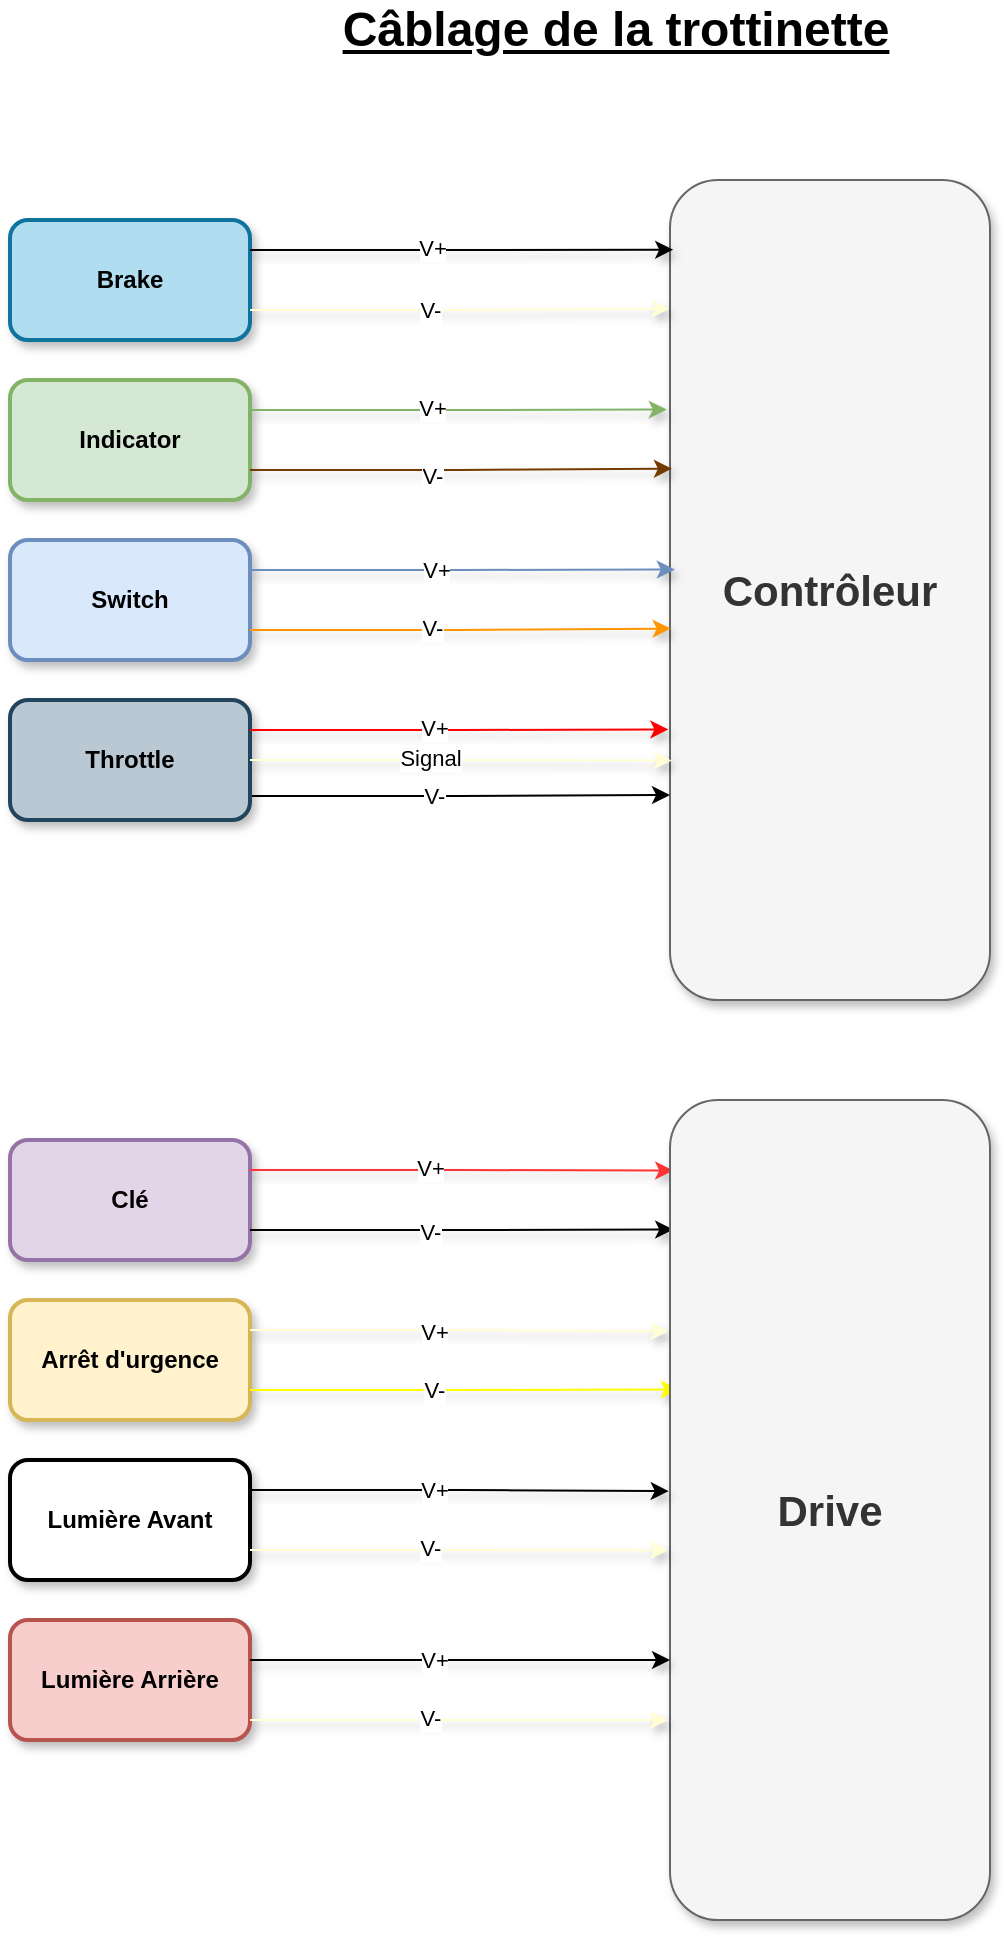 <mxfile version="26.0.16">
  <diagram name="Page-1" id="jmnB9CLL446C0uxaAuo1">
    <mxGraphModel dx="1909" dy="1160" grid="1" gridSize="10" guides="1" tooltips="1" connect="1" arrows="1" fold="1" page="1" pageScale="1" pageWidth="827" pageHeight="1169" math="0" shadow="0">
      <root>
        <mxCell id="0" />
        <mxCell id="1" parent="0" />
        <mxCell id="TxU8frnE93pZdJ28Z_om-1" value="&lt;b&gt;Clé&lt;/b&gt;" style="rounded=1;whiteSpace=wrap;html=1;fillColor=#e1d5e7;strokeColor=#9673a6;strokeWidth=2;glass=0;shadow=1;" vertex="1" parent="1">
          <mxGeometry x="110" y="630" width="120" height="60" as="geometry" />
        </mxCell>
        <mxCell id="TxU8frnE93pZdJ28Z_om-2" value="&lt;b&gt;&lt;font style=&quot;font-size: 21px;&quot;&gt;Contrôleur&lt;/font&gt;&lt;/b&gt;" style="rounded=1;whiteSpace=wrap;html=1;fillColor=#f5f5f5;strokeColor=#666666;fontColor=#333333;shadow=1;" vertex="1" parent="1">
          <mxGeometry x="440" y="150" width="160" height="410" as="geometry" />
        </mxCell>
        <mxCell id="TxU8frnE93pZdJ28Z_om-4" style="edgeStyle=orthogonalEdgeStyle;rounded=0;orthogonalLoop=1;jettySize=auto;html=1;exitX=1;exitY=0.25;exitDx=0;exitDy=0;strokeColor=#FF3333;entryX=0.01;entryY=0.086;entryDx=0;entryDy=0;entryPerimeter=0;shadow=1;" edge="1" parent="1" source="TxU8frnE93pZdJ28Z_om-1" target="TxU8frnE93pZdJ28Z_om-24">
          <mxGeometry relative="1" as="geometry">
            <mxPoint x="440" y="225" as="targetPoint" />
          </mxGeometry>
        </mxCell>
        <mxCell id="TxU8frnE93pZdJ28Z_om-6" value="V+" style="edgeLabel;html=1;align=center;verticalAlign=middle;resizable=0;points=[];" vertex="1" connectable="0" parent="TxU8frnE93pZdJ28Z_om-4">
          <mxGeometry x="-0.045" y="1" relative="1" as="geometry">
            <mxPoint x="-11" as="offset" />
          </mxGeometry>
        </mxCell>
        <mxCell id="TxU8frnE93pZdJ28Z_om-5" style="edgeStyle=orthogonalEdgeStyle;rounded=0;orthogonalLoop=1;jettySize=auto;html=1;exitX=1;exitY=0.75;exitDx=0;exitDy=0;entryX=0.01;entryY=0.158;entryDx=0;entryDy=0;entryPerimeter=0;shadow=1;" edge="1" parent="1" source="TxU8frnE93pZdJ28Z_om-1" target="TxU8frnE93pZdJ28Z_om-24">
          <mxGeometry relative="1" as="geometry" />
        </mxCell>
        <mxCell id="TxU8frnE93pZdJ28Z_om-7" value="V-" style="edgeLabel;html=1;align=center;verticalAlign=middle;resizable=0;points=[];" vertex="1" connectable="0" parent="TxU8frnE93pZdJ28Z_om-5">
          <mxGeometry x="-0.096" y="-1" relative="1" as="geometry">
            <mxPoint x="-6" as="offset" />
          </mxGeometry>
        </mxCell>
        <mxCell id="TxU8frnE93pZdJ28Z_om-8" value="&lt;b&gt;Indicator&lt;/b&gt;" style="rounded=1;whiteSpace=wrap;html=1;strokeWidth=2;glass=0;shadow=1;fillColor=#d5e8d4;strokeColor=#82b366;" vertex="1" parent="1">
          <mxGeometry x="110" y="250" width="120" height="60" as="geometry" />
        </mxCell>
        <mxCell id="TxU8frnE93pZdJ28Z_om-9" style="edgeStyle=orthogonalEdgeStyle;rounded=0;orthogonalLoop=1;jettySize=auto;html=1;exitX=1;exitY=0.25;exitDx=0;exitDy=0;entryX=-0.01;entryY=0.28;entryDx=0;entryDy=0;entryPerimeter=0;fillColor=#d5e8d4;strokeColor=#82b366;shadow=1;" edge="1" parent="1" source="TxU8frnE93pZdJ28Z_om-8" target="TxU8frnE93pZdJ28Z_om-2">
          <mxGeometry relative="1" as="geometry" />
        </mxCell>
        <mxCell id="TxU8frnE93pZdJ28Z_om-11" value="V+" style="edgeLabel;html=1;align=center;verticalAlign=middle;resizable=0;points=[];" vertex="1" connectable="0" parent="TxU8frnE93pZdJ28Z_om-9">
          <mxGeometry x="-0.11" y="1" relative="1" as="geometry">
            <mxPoint x="-2" as="offset" />
          </mxGeometry>
        </mxCell>
        <mxCell id="TxU8frnE93pZdJ28Z_om-10" style="edgeStyle=orthogonalEdgeStyle;rounded=0;orthogonalLoop=1;jettySize=auto;html=1;exitX=1;exitY=0.75;exitDx=0;exitDy=0;entryX=0.006;entryY=0.352;entryDx=0;entryDy=0;entryPerimeter=0;strokeColor=#743B00;shadow=1;" edge="1" parent="1" source="TxU8frnE93pZdJ28Z_om-8" target="TxU8frnE93pZdJ28Z_om-2">
          <mxGeometry relative="1" as="geometry" />
        </mxCell>
        <mxCell id="TxU8frnE93pZdJ28Z_om-12" value="V-" style="edgeLabel;html=1;align=center;verticalAlign=middle;resizable=0;points=[];" vertex="1" connectable="0" parent="TxU8frnE93pZdJ28Z_om-10">
          <mxGeometry x="-0.146" y="-3" relative="1" as="geometry">
            <mxPoint as="offset" />
          </mxGeometry>
        </mxCell>
        <mxCell id="TxU8frnE93pZdJ28Z_om-13" value="&lt;b&gt;Switch&lt;/b&gt;" style="rounded=1;whiteSpace=wrap;html=1;fillColor=#dae8fc;strokeColor=#6c8ebf;strokeWidth=2;glass=0;shadow=1;" vertex="1" parent="1">
          <mxGeometry x="110" y="330" width="120" height="60" as="geometry" />
        </mxCell>
        <mxCell id="TxU8frnE93pZdJ28Z_om-14" style="edgeStyle=orthogonalEdgeStyle;rounded=0;orthogonalLoop=1;jettySize=auto;html=1;exitX=1;exitY=0.25;exitDx=0;exitDy=0;entryX=0.015;entryY=0.475;entryDx=0;entryDy=0;entryPerimeter=0;fillColor=#dae8fc;strokeColor=#6c8ebf;shadow=1;" edge="1" parent="1" source="TxU8frnE93pZdJ28Z_om-13" target="TxU8frnE93pZdJ28Z_om-2">
          <mxGeometry relative="1" as="geometry" />
        </mxCell>
        <mxCell id="TxU8frnE93pZdJ28Z_om-16" value="V+" style="edgeLabel;html=1;align=center;verticalAlign=middle;resizable=0;points=[];" vertex="1" connectable="0" parent="TxU8frnE93pZdJ28Z_om-14">
          <mxGeometry x="-0.131" relative="1" as="geometry">
            <mxPoint as="offset" />
          </mxGeometry>
        </mxCell>
        <mxCell id="TxU8frnE93pZdJ28Z_om-15" style="edgeStyle=orthogonalEdgeStyle;rounded=0;orthogonalLoop=1;jettySize=auto;html=1;exitX=1;exitY=0.75;exitDx=0;exitDy=0;entryX=0.002;entryY=0.547;entryDx=0;entryDy=0;entryPerimeter=0;fillColor=#ffe6cc;strokeColor=light-dark(#ff9500, #996500);shadow=1;" edge="1" parent="1" source="TxU8frnE93pZdJ28Z_om-13" target="TxU8frnE93pZdJ28Z_om-2">
          <mxGeometry relative="1" as="geometry" />
        </mxCell>
        <mxCell id="TxU8frnE93pZdJ28Z_om-17" value="V-" style="edgeLabel;html=1;align=center;verticalAlign=middle;resizable=0;points=[];" vertex="1" connectable="0" parent="TxU8frnE93pZdJ28Z_om-15">
          <mxGeometry x="-0.138" y="1" relative="1" as="geometry">
            <mxPoint as="offset" />
          </mxGeometry>
        </mxCell>
        <mxCell id="TxU8frnE93pZdJ28Z_om-18" value="&lt;b&gt;Arrêt d&#39;urgence&lt;/b&gt;" style="rounded=1;whiteSpace=wrap;html=1;strokeWidth=2;glass=0;shadow=1;fillColor=#fff2cc;strokeColor=#d6b656;" vertex="1" parent="1">
          <mxGeometry x="110" y="710" width="120" height="60" as="geometry" />
        </mxCell>
        <mxCell id="TxU8frnE93pZdJ28Z_om-19" style="edgeStyle=orthogonalEdgeStyle;rounded=0;orthogonalLoop=1;jettySize=auto;html=1;exitX=1;exitY=0.25;exitDx=0;exitDy=0;entryX=-0.005;entryY=0.282;entryDx=0;entryDy=0;entryPerimeter=0;strokeColor=#FFFED4;shadow=1;curved=0;" edge="1" parent="1" source="TxU8frnE93pZdJ28Z_om-18" target="TxU8frnE93pZdJ28Z_om-24">
          <mxGeometry relative="1" as="geometry" />
        </mxCell>
        <mxCell id="TxU8frnE93pZdJ28Z_om-21" value="V+" style="edgeLabel;html=1;align=center;verticalAlign=middle;resizable=0;points=[];" vertex="1" connectable="0" parent="TxU8frnE93pZdJ28Z_om-19">
          <mxGeometry x="-0.13" y="-1" relative="1" as="geometry">
            <mxPoint as="offset" />
          </mxGeometry>
        </mxCell>
        <mxCell id="TxU8frnE93pZdJ28Z_om-22" style="edgeStyle=orthogonalEdgeStyle;rounded=0;orthogonalLoop=1;jettySize=auto;html=1;exitX=1;exitY=0.75;exitDx=0;exitDy=0;strokeColor=#FFFF00;entryX=0.027;entryY=0.353;entryDx=0;entryDy=0;entryPerimeter=0;shadow=1;" edge="1" parent="1" source="TxU8frnE93pZdJ28Z_om-18" target="TxU8frnE93pZdJ28Z_om-24">
          <mxGeometry relative="1" as="geometry">
            <mxPoint x="440" y="495" as="targetPoint" />
          </mxGeometry>
        </mxCell>
        <mxCell id="TxU8frnE93pZdJ28Z_om-23" value="V-" style="edgeLabel;html=1;align=center;verticalAlign=middle;resizable=0;points=[];" vertex="1" connectable="0" parent="TxU8frnE93pZdJ28Z_om-22">
          <mxGeometry x="-0.143" relative="1" as="geometry">
            <mxPoint as="offset" />
          </mxGeometry>
        </mxCell>
        <mxCell id="TxU8frnE93pZdJ28Z_om-24" value="&lt;b&gt;&lt;font style=&quot;font-size: 21px;&quot;&gt;Drive&lt;/font&gt;&lt;/b&gt;" style="rounded=1;whiteSpace=wrap;html=1;fillColor=#f5f5f5;strokeColor=#666666;fontColor=#333333;shadow=1;" vertex="1" parent="1">
          <mxGeometry x="440" y="610" width="160" height="410" as="geometry" />
        </mxCell>
        <mxCell id="TxU8frnE93pZdJ28Z_om-25" value="&lt;b&gt;Lumière Avant&lt;/b&gt;" style="rounded=1;whiteSpace=wrap;html=1;strokeWidth=2;glass=0;shadow=1;" vertex="1" parent="1">
          <mxGeometry x="110" y="790" width="120" height="60" as="geometry" />
        </mxCell>
        <mxCell id="TxU8frnE93pZdJ28Z_om-26" style="edgeStyle=orthogonalEdgeStyle;rounded=0;orthogonalLoop=1;jettySize=auto;html=1;exitX=1;exitY=0.25;exitDx=0;exitDy=0;entryX=-0.004;entryY=0.477;entryDx=0;entryDy=0;entryPerimeter=0;shadow=1;" edge="1" parent="1" source="TxU8frnE93pZdJ28Z_om-25" target="TxU8frnE93pZdJ28Z_om-24">
          <mxGeometry relative="1" as="geometry" />
        </mxCell>
        <mxCell id="TxU8frnE93pZdJ28Z_om-29" value="V+" style="edgeLabel;html=1;align=center;verticalAlign=middle;resizable=0;points=[];" vertex="1" connectable="0" parent="TxU8frnE93pZdJ28Z_om-26">
          <mxGeometry x="-0.124" relative="1" as="geometry">
            <mxPoint as="offset" />
          </mxGeometry>
        </mxCell>
        <mxCell id="TxU8frnE93pZdJ28Z_om-27" style="edgeStyle=orthogonalEdgeStyle;rounded=0;orthogonalLoop=1;jettySize=auto;html=1;exitX=1;exitY=0.75;exitDx=0;exitDy=0;entryX=-0.006;entryY=0.549;entryDx=0;entryDy=0;entryPerimeter=0;strokeColor=#FFFED4;shadow=1;" edge="1" parent="1" source="TxU8frnE93pZdJ28Z_om-25" target="TxU8frnE93pZdJ28Z_om-24">
          <mxGeometry relative="1" as="geometry" />
        </mxCell>
        <mxCell id="TxU8frnE93pZdJ28Z_om-28" value="V-" style="edgeLabel;html=1;align=center;verticalAlign=middle;resizable=0;points=[];" vertex="1" connectable="0" parent="TxU8frnE93pZdJ28Z_om-27">
          <mxGeometry x="-0.081" y="1" relative="1" as="geometry">
            <mxPoint x="-6" as="offset" />
          </mxGeometry>
        </mxCell>
        <mxCell id="TxU8frnE93pZdJ28Z_om-30" value="&lt;b&gt;Lumière Arrière&lt;/b&gt;" style="rounded=1;whiteSpace=wrap;html=1;strokeWidth=2;glass=0;shadow=1;fillColor=#f8cecc;strokeColor=#b85450;" vertex="1" parent="1">
          <mxGeometry x="110" y="870" width="120" height="60" as="geometry" />
        </mxCell>
        <mxCell id="TxU8frnE93pZdJ28Z_om-31" style="edgeStyle=orthogonalEdgeStyle;rounded=0;orthogonalLoop=1;jettySize=auto;html=1;exitX=1;exitY=0.25;exitDx=0;exitDy=0;shadow=1;" edge="1" parent="1">
          <mxGeometry relative="1" as="geometry">
            <mxPoint x="230" y="890" as="sourcePoint" />
            <mxPoint x="440" y="890" as="targetPoint" />
          </mxGeometry>
        </mxCell>
        <mxCell id="TxU8frnE93pZdJ28Z_om-32" value="V+" style="edgeLabel;html=1;align=center;verticalAlign=middle;resizable=0;points=[];" vertex="1" connectable="0" parent="TxU8frnE93pZdJ28Z_om-31">
          <mxGeometry x="-0.124" relative="1" as="geometry">
            <mxPoint as="offset" />
          </mxGeometry>
        </mxCell>
        <mxCell id="TxU8frnE93pZdJ28Z_om-33" style="edgeStyle=orthogonalEdgeStyle;rounded=0;orthogonalLoop=1;jettySize=auto;html=1;exitX=1;exitY=0.75;exitDx=0;exitDy=0;entryX=-0.006;entryY=0.549;entryDx=0;entryDy=0;entryPerimeter=0;strokeColor=#FFFED4;shadow=1;" edge="1" parent="1">
          <mxGeometry relative="1" as="geometry">
            <mxPoint x="230" y="920" as="sourcePoint" />
            <mxPoint x="439" y="920" as="targetPoint" />
          </mxGeometry>
        </mxCell>
        <mxCell id="TxU8frnE93pZdJ28Z_om-34" value="V-" style="edgeLabel;html=1;align=center;verticalAlign=middle;resizable=0;points=[];" vertex="1" connectable="0" parent="TxU8frnE93pZdJ28Z_om-33">
          <mxGeometry x="-0.081" y="1" relative="1" as="geometry">
            <mxPoint x="-6" as="offset" />
          </mxGeometry>
        </mxCell>
        <mxCell id="TxU8frnE93pZdJ28Z_om-39" style="edgeStyle=orthogonalEdgeStyle;rounded=0;orthogonalLoop=1;jettySize=auto;html=1;exitX=1;exitY=0.75;exitDx=0;exitDy=0;entryX=0;entryY=0.75;entryDx=0;entryDy=0;" edge="1" parent="1" source="TxU8frnE93pZdJ28Z_om-37" target="TxU8frnE93pZdJ28Z_om-2">
          <mxGeometry relative="1" as="geometry">
            <Array as="points">
              <mxPoint x="230" y="458" />
              <mxPoint x="335" y="458" />
            </Array>
          </mxGeometry>
        </mxCell>
        <mxCell id="TxU8frnE93pZdJ28Z_om-41" value="V-" style="edgeLabel;html=1;align=center;verticalAlign=middle;resizable=0;points=[];" vertex="1" connectable="0" parent="TxU8frnE93pZdJ28Z_om-39">
          <mxGeometry x="-0.111" relative="1" as="geometry">
            <mxPoint as="offset" />
          </mxGeometry>
        </mxCell>
        <mxCell id="TxU8frnE93pZdJ28Z_om-37" value="&lt;b&gt;Throttle&lt;/b&gt;" style="rounded=1;whiteSpace=wrap;html=1;fillColor=#bac8d3;strokeColor=#23445d;strokeWidth=2;glass=0;shadow=1;" vertex="1" parent="1">
          <mxGeometry x="110" y="410" width="120" height="60" as="geometry" />
        </mxCell>
        <mxCell id="TxU8frnE93pZdJ28Z_om-38" style="edgeStyle=orthogonalEdgeStyle;rounded=0;orthogonalLoop=1;jettySize=auto;html=1;exitX=1;exitY=0.25;exitDx=0;exitDy=0;entryX=-0.005;entryY=0.67;entryDx=0;entryDy=0;entryPerimeter=0;shadow=1;strokeColor=#FF0000;" edge="1" parent="1" source="TxU8frnE93pZdJ28Z_om-37" target="TxU8frnE93pZdJ28Z_om-2">
          <mxGeometry relative="1" as="geometry" />
        </mxCell>
        <mxCell id="TxU8frnE93pZdJ28Z_om-42" value="V+" style="edgeLabel;html=1;align=center;verticalAlign=middle;resizable=0;points=[];" vertex="1" connectable="0" parent="TxU8frnE93pZdJ28Z_om-38">
          <mxGeometry x="-0.138" y="1" relative="1" as="geometry">
            <mxPoint x="1" as="offset" />
          </mxGeometry>
        </mxCell>
        <mxCell id="TxU8frnE93pZdJ28Z_om-40" style="edgeStyle=orthogonalEdgeStyle;rounded=0;orthogonalLoop=1;jettySize=auto;html=1;entryX=0.005;entryY=0.708;entryDx=0;entryDy=0;entryPerimeter=0;strokeColor=#FFFED4;shadow=1;" edge="1" parent="1" source="TxU8frnE93pZdJ28Z_om-37" target="TxU8frnE93pZdJ28Z_om-2">
          <mxGeometry relative="1" as="geometry" />
        </mxCell>
        <mxCell id="TxU8frnE93pZdJ28Z_om-43" value="Signal" style="edgeLabel;html=1;align=center;verticalAlign=middle;resizable=0;points=[];" vertex="1" connectable="0" parent="TxU8frnE93pZdJ28Z_om-40">
          <mxGeometry x="-0.151" y="1" relative="1" as="geometry">
            <mxPoint as="offset" />
          </mxGeometry>
        </mxCell>
        <mxCell id="TxU8frnE93pZdJ28Z_om-47" value="&lt;b&gt;Brake&lt;/b&gt;" style="rounded=1;whiteSpace=wrap;html=1;fillColor=#b1ddf0;strokeColor=#10739e;strokeWidth=2;glass=0;shadow=1;" vertex="1" parent="1">
          <mxGeometry x="110" y="170" width="120" height="60" as="geometry" />
        </mxCell>
        <mxCell id="TxU8frnE93pZdJ28Z_om-48" style="edgeStyle=orthogonalEdgeStyle;rounded=0;orthogonalLoop=1;jettySize=auto;html=1;exitX=1;exitY=0.25;exitDx=0;exitDy=0;entryX=0.01;entryY=0.085;entryDx=0;entryDy=0;entryPerimeter=0;shadow=1;" edge="1" parent="1" source="TxU8frnE93pZdJ28Z_om-47" target="TxU8frnE93pZdJ28Z_om-2">
          <mxGeometry relative="1" as="geometry" />
        </mxCell>
        <mxCell id="TxU8frnE93pZdJ28Z_om-51" value="V+" style="edgeLabel;html=1;align=center;verticalAlign=middle;resizable=0;points=[];" vertex="1" connectable="0" parent="TxU8frnE93pZdJ28Z_om-48">
          <mxGeometry x="-0.137" y="1" relative="1" as="geometry">
            <mxPoint x="-1" as="offset" />
          </mxGeometry>
        </mxCell>
        <mxCell id="TxU8frnE93pZdJ28Z_om-49" style="edgeStyle=orthogonalEdgeStyle;rounded=0;orthogonalLoop=1;jettySize=auto;html=1;exitX=1;exitY=0.75;exitDx=0;exitDy=0;entryX=-0.002;entryY=0.157;entryDx=0;entryDy=0;entryPerimeter=0;strokeColor=#FFFED4;shadow=1;" edge="1" parent="1" source="TxU8frnE93pZdJ28Z_om-47" target="TxU8frnE93pZdJ28Z_om-2">
          <mxGeometry relative="1" as="geometry" />
        </mxCell>
        <mxCell id="TxU8frnE93pZdJ28Z_om-50" value="V-" style="edgeLabel;html=1;align=center;verticalAlign=middle;resizable=0;points=[];" vertex="1" connectable="0" parent="TxU8frnE93pZdJ28Z_om-49">
          <mxGeometry x="-0.036" relative="1" as="geometry">
            <mxPoint x="-12" as="offset" />
          </mxGeometry>
        </mxCell>
        <mxCell id="TxU8frnE93pZdJ28Z_om-52" value="&lt;font style=&quot;font-size: 24px;&quot;&gt;&lt;b&gt;&lt;u&gt;Câblage de la trottinette&lt;/u&gt;&lt;/b&gt;&lt;/font&gt;" style="text;html=1;align=center;verticalAlign=middle;whiteSpace=wrap;rounded=0;" vertex="1" parent="1">
          <mxGeometry x="265" y="60" width="296" height="30" as="geometry" />
        </mxCell>
      </root>
    </mxGraphModel>
  </diagram>
</mxfile>

